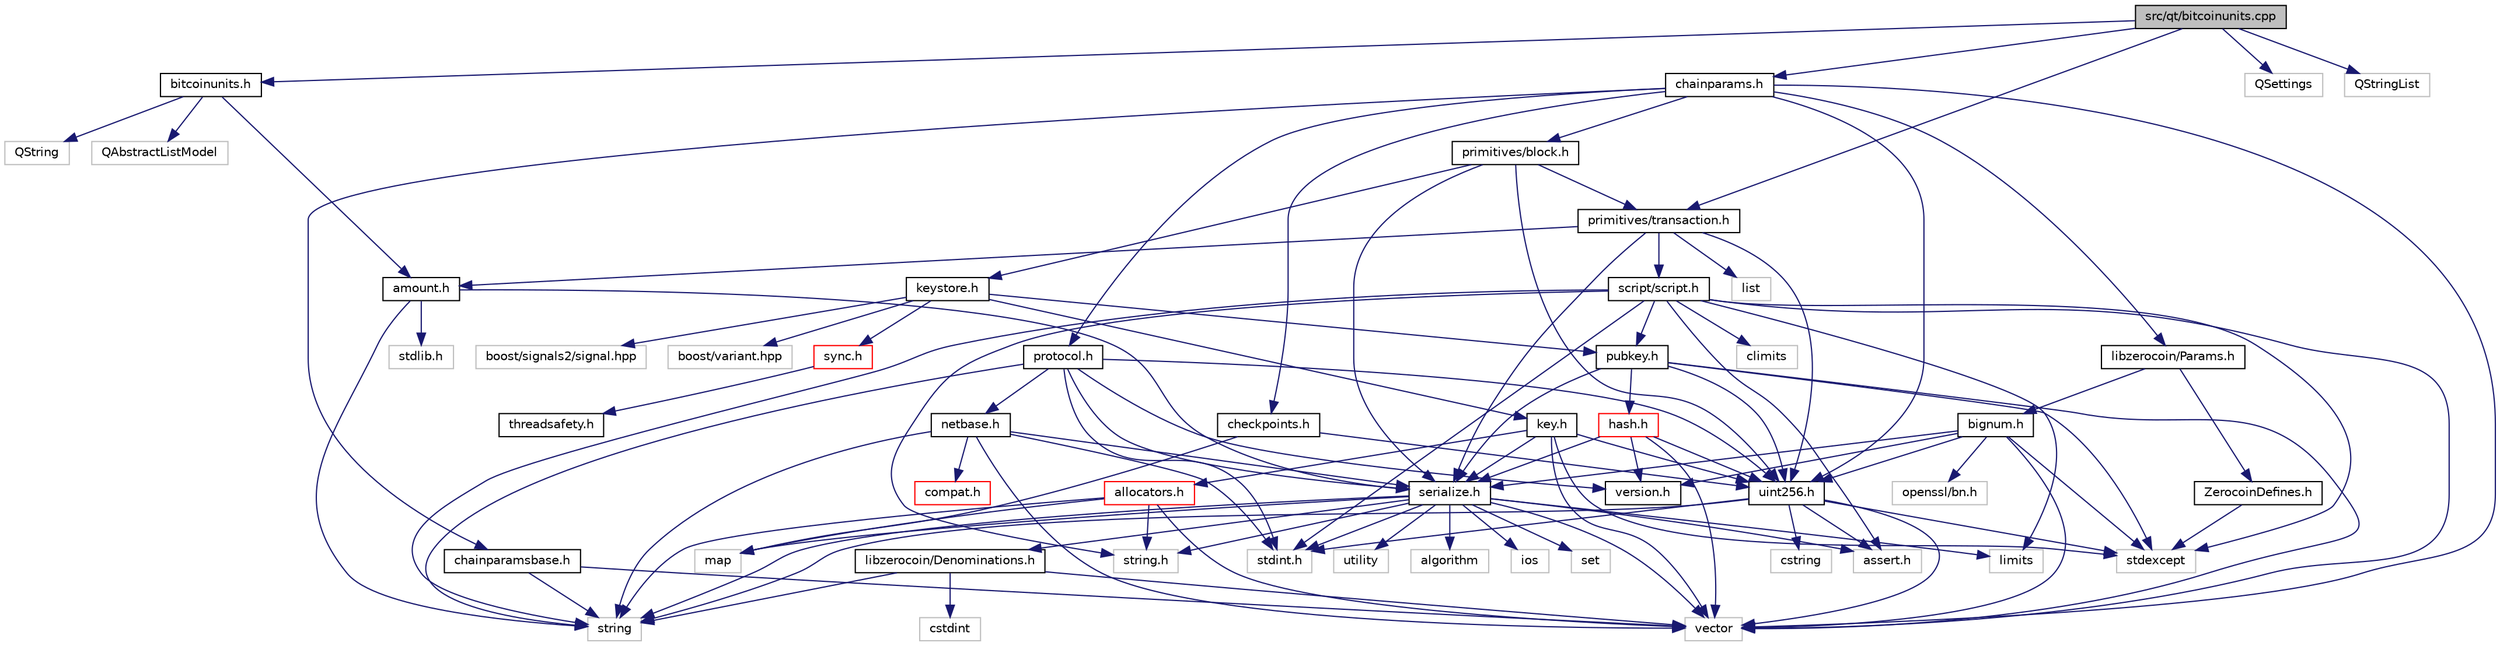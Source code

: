 digraph "src/qt/bitcoinunits.cpp"
{
  edge [fontname="Helvetica",fontsize="10",labelfontname="Helvetica",labelfontsize="10"];
  node [fontname="Helvetica",fontsize="10",shape=record];
  Node0 [label="src/qt/bitcoinunits.cpp",height=0.2,width=0.4,color="black", fillcolor="grey75", style="filled", fontcolor="black"];
  Node0 -> Node1 [color="midnightblue",fontsize="10",style="solid",fontname="Helvetica"];
  Node1 [label="bitcoinunits.h",height=0.2,width=0.4,color="black", fillcolor="white", style="filled",URL="$bitcoinunits_8h.html"];
  Node1 -> Node2 [color="midnightblue",fontsize="10",style="solid",fontname="Helvetica"];
  Node2 [label="amount.h",height=0.2,width=0.4,color="black", fillcolor="white", style="filled",URL="$amount_8h.html"];
  Node2 -> Node3 [color="midnightblue",fontsize="10",style="solid",fontname="Helvetica"];
  Node3 [label="serialize.h",height=0.2,width=0.4,color="black", fillcolor="white", style="filled",URL="$serialize_8h.html"];
  Node3 -> Node4 [color="midnightblue",fontsize="10",style="solid",fontname="Helvetica"];
  Node4 [label="algorithm",height=0.2,width=0.4,color="grey75", fillcolor="white", style="filled"];
  Node3 -> Node5 [color="midnightblue",fontsize="10",style="solid",fontname="Helvetica"];
  Node5 [label="assert.h",height=0.2,width=0.4,color="grey75", fillcolor="white", style="filled"];
  Node3 -> Node6 [color="midnightblue",fontsize="10",style="solid",fontname="Helvetica"];
  Node6 [label="ios",height=0.2,width=0.4,color="grey75", fillcolor="white", style="filled"];
  Node3 -> Node7 [color="midnightblue",fontsize="10",style="solid",fontname="Helvetica"];
  Node7 [label="limits",height=0.2,width=0.4,color="grey75", fillcolor="white", style="filled"];
  Node3 -> Node8 [color="midnightblue",fontsize="10",style="solid",fontname="Helvetica"];
  Node8 [label="map",height=0.2,width=0.4,color="grey75", fillcolor="white", style="filled"];
  Node3 -> Node9 [color="midnightblue",fontsize="10",style="solid",fontname="Helvetica"];
  Node9 [label="set",height=0.2,width=0.4,color="grey75", fillcolor="white", style="filled"];
  Node3 -> Node10 [color="midnightblue",fontsize="10",style="solid",fontname="Helvetica"];
  Node10 [label="stdint.h",height=0.2,width=0.4,color="grey75", fillcolor="white", style="filled"];
  Node3 -> Node11 [color="midnightblue",fontsize="10",style="solid",fontname="Helvetica"];
  Node11 [label="string.h",height=0.2,width=0.4,color="grey75", fillcolor="white", style="filled"];
  Node3 -> Node12 [color="midnightblue",fontsize="10",style="solid",fontname="Helvetica"];
  Node12 [label="string",height=0.2,width=0.4,color="grey75", fillcolor="white", style="filled"];
  Node3 -> Node13 [color="midnightblue",fontsize="10",style="solid",fontname="Helvetica"];
  Node13 [label="utility",height=0.2,width=0.4,color="grey75", fillcolor="white", style="filled"];
  Node3 -> Node14 [color="midnightblue",fontsize="10",style="solid",fontname="Helvetica"];
  Node14 [label="vector",height=0.2,width=0.4,color="grey75", fillcolor="white", style="filled"];
  Node3 -> Node15 [color="midnightblue",fontsize="10",style="solid",fontname="Helvetica"];
  Node15 [label="libzerocoin/Denominations.h",height=0.2,width=0.4,color="black", fillcolor="white", style="filled",URL="$_denominations_8h.html",tooltip="Denomination info for the Zerocoin library. "];
  Node15 -> Node16 [color="midnightblue",fontsize="10",style="solid",fontname="Helvetica"];
  Node16 [label="cstdint",height=0.2,width=0.4,color="grey75", fillcolor="white", style="filled"];
  Node15 -> Node12 [color="midnightblue",fontsize="10",style="solid",fontname="Helvetica"];
  Node15 -> Node14 [color="midnightblue",fontsize="10",style="solid",fontname="Helvetica"];
  Node2 -> Node17 [color="midnightblue",fontsize="10",style="solid",fontname="Helvetica"];
  Node17 [label="stdlib.h",height=0.2,width=0.4,color="grey75", fillcolor="white", style="filled"];
  Node2 -> Node12 [color="midnightblue",fontsize="10",style="solid",fontname="Helvetica"];
  Node1 -> Node18 [color="midnightblue",fontsize="10",style="solid",fontname="Helvetica"];
  Node18 [label="QAbstractListModel",height=0.2,width=0.4,color="grey75", fillcolor="white", style="filled"];
  Node1 -> Node19 [color="midnightblue",fontsize="10",style="solid",fontname="Helvetica"];
  Node19 [label="QString",height=0.2,width=0.4,color="grey75", fillcolor="white", style="filled"];
  Node0 -> Node20 [color="midnightblue",fontsize="10",style="solid",fontname="Helvetica"];
  Node20 [label="chainparams.h",height=0.2,width=0.4,color="black", fillcolor="white", style="filled",URL="$chainparams_8h.html"];
  Node20 -> Node21 [color="midnightblue",fontsize="10",style="solid",fontname="Helvetica"];
  Node21 [label="chainparamsbase.h",height=0.2,width=0.4,color="black", fillcolor="white", style="filled",URL="$chainparamsbase_8h.html"];
  Node21 -> Node12 [color="midnightblue",fontsize="10",style="solid",fontname="Helvetica"];
  Node21 -> Node14 [color="midnightblue",fontsize="10",style="solid",fontname="Helvetica"];
  Node20 -> Node22 [color="midnightblue",fontsize="10",style="solid",fontname="Helvetica"];
  Node22 [label="checkpoints.h",height=0.2,width=0.4,color="black", fillcolor="white", style="filled",URL="$checkpoints_8h.html"];
  Node22 -> Node23 [color="midnightblue",fontsize="10",style="solid",fontname="Helvetica"];
  Node23 [label="uint256.h",height=0.2,width=0.4,color="black", fillcolor="white", style="filled",URL="$uint256_8h.html"];
  Node23 -> Node5 [color="midnightblue",fontsize="10",style="solid",fontname="Helvetica"];
  Node23 -> Node24 [color="midnightblue",fontsize="10",style="solid",fontname="Helvetica"];
  Node24 [label="cstring",height=0.2,width=0.4,color="grey75", fillcolor="white", style="filled"];
  Node23 -> Node25 [color="midnightblue",fontsize="10",style="solid",fontname="Helvetica"];
  Node25 [label="stdexcept",height=0.2,width=0.4,color="grey75", fillcolor="white", style="filled"];
  Node23 -> Node10 [color="midnightblue",fontsize="10",style="solid",fontname="Helvetica"];
  Node23 -> Node12 [color="midnightblue",fontsize="10",style="solid",fontname="Helvetica"];
  Node23 -> Node14 [color="midnightblue",fontsize="10",style="solid",fontname="Helvetica"];
  Node22 -> Node8 [color="midnightblue",fontsize="10",style="solid",fontname="Helvetica"];
  Node20 -> Node26 [color="midnightblue",fontsize="10",style="solid",fontname="Helvetica"];
  Node26 [label="primitives/block.h",height=0.2,width=0.4,color="black", fillcolor="white", style="filled",URL="$block_8h.html"];
  Node26 -> Node27 [color="midnightblue",fontsize="10",style="solid",fontname="Helvetica"];
  Node27 [label="primitives/transaction.h",height=0.2,width=0.4,color="black", fillcolor="white", style="filled",URL="$transaction_8h.html"];
  Node27 -> Node2 [color="midnightblue",fontsize="10",style="solid",fontname="Helvetica"];
  Node27 -> Node28 [color="midnightblue",fontsize="10",style="solid",fontname="Helvetica"];
  Node28 [label="script/script.h",height=0.2,width=0.4,color="black", fillcolor="white", style="filled",URL="$script_8h.html"];
  Node28 -> Node5 [color="midnightblue",fontsize="10",style="solid",fontname="Helvetica"];
  Node28 -> Node29 [color="midnightblue",fontsize="10",style="solid",fontname="Helvetica"];
  Node29 [label="climits",height=0.2,width=0.4,color="grey75", fillcolor="white", style="filled"];
  Node28 -> Node7 [color="midnightblue",fontsize="10",style="solid",fontname="Helvetica"];
  Node28 -> Node30 [color="midnightblue",fontsize="10",style="solid",fontname="Helvetica"];
  Node30 [label="pubkey.h",height=0.2,width=0.4,color="black", fillcolor="white", style="filled",URL="$pubkey_8h.html"];
  Node30 -> Node31 [color="midnightblue",fontsize="10",style="solid",fontname="Helvetica"];
  Node31 [label="hash.h",height=0.2,width=0.4,color="red", fillcolor="white", style="filled",URL="$hash_8h.html"];
  Node31 -> Node3 [color="midnightblue",fontsize="10",style="solid",fontname="Helvetica"];
  Node31 -> Node23 [color="midnightblue",fontsize="10",style="solid",fontname="Helvetica"];
  Node31 -> Node34 [color="midnightblue",fontsize="10",style="solid",fontname="Helvetica"];
  Node34 [label="version.h",height=0.2,width=0.4,color="black", fillcolor="white", style="filled",URL="$version_8h.html"];
  Node31 -> Node14 [color="midnightblue",fontsize="10",style="solid",fontname="Helvetica"];
  Node30 -> Node3 [color="midnightblue",fontsize="10",style="solid",fontname="Helvetica"];
  Node30 -> Node23 [color="midnightblue",fontsize="10",style="solid",fontname="Helvetica"];
  Node30 -> Node25 [color="midnightblue",fontsize="10",style="solid",fontname="Helvetica"];
  Node30 -> Node14 [color="midnightblue",fontsize="10",style="solid",fontname="Helvetica"];
  Node28 -> Node25 [color="midnightblue",fontsize="10",style="solid",fontname="Helvetica"];
  Node28 -> Node10 [color="midnightblue",fontsize="10",style="solid",fontname="Helvetica"];
  Node28 -> Node11 [color="midnightblue",fontsize="10",style="solid",fontname="Helvetica"];
  Node28 -> Node12 [color="midnightblue",fontsize="10",style="solid",fontname="Helvetica"];
  Node28 -> Node14 [color="midnightblue",fontsize="10",style="solid",fontname="Helvetica"];
  Node27 -> Node3 [color="midnightblue",fontsize="10",style="solid",fontname="Helvetica"];
  Node27 -> Node23 [color="midnightblue",fontsize="10",style="solid",fontname="Helvetica"];
  Node27 -> Node47 [color="midnightblue",fontsize="10",style="solid",fontname="Helvetica"];
  Node47 [label="list",height=0.2,width=0.4,color="grey75", fillcolor="white", style="filled"];
  Node26 -> Node48 [color="midnightblue",fontsize="10",style="solid",fontname="Helvetica"];
  Node48 [label="keystore.h",height=0.2,width=0.4,color="black", fillcolor="white", style="filled",URL="$keystore_8h.html"];
  Node48 -> Node49 [color="midnightblue",fontsize="10",style="solid",fontname="Helvetica"];
  Node49 [label="key.h",height=0.2,width=0.4,color="black", fillcolor="white", style="filled",URL="$key_8h.html"];
  Node49 -> Node50 [color="midnightblue",fontsize="10",style="solid",fontname="Helvetica"];
  Node50 [label="allocators.h",height=0.2,width=0.4,color="red", fillcolor="white", style="filled",URL="$allocators_8h.html"];
  Node50 -> Node8 [color="midnightblue",fontsize="10",style="solid",fontname="Helvetica"];
  Node50 -> Node11 [color="midnightblue",fontsize="10",style="solid",fontname="Helvetica"];
  Node50 -> Node12 [color="midnightblue",fontsize="10",style="solid",fontname="Helvetica"];
  Node50 -> Node14 [color="midnightblue",fontsize="10",style="solid",fontname="Helvetica"];
  Node49 -> Node3 [color="midnightblue",fontsize="10",style="solid",fontname="Helvetica"];
  Node49 -> Node23 [color="midnightblue",fontsize="10",style="solid",fontname="Helvetica"];
  Node49 -> Node25 [color="midnightblue",fontsize="10",style="solid",fontname="Helvetica"];
  Node49 -> Node14 [color="midnightblue",fontsize="10",style="solid",fontname="Helvetica"];
  Node48 -> Node30 [color="midnightblue",fontsize="10",style="solid",fontname="Helvetica"];
  Node48 -> Node54 [color="midnightblue",fontsize="10",style="solid",fontname="Helvetica"];
  Node54 [label="sync.h",height=0.2,width=0.4,color="red", fillcolor="white", style="filled",URL="$sync_8h.html"];
  Node54 -> Node55 [color="midnightblue",fontsize="10",style="solid",fontname="Helvetica"];
  Node55 [label="threadsafety.h",height=0.2,width=0.4,color="black", fillcolor="white", style="filled",URL="$threadsafety_8h.html"];
  Node48 -> Node59 [color="midnightblue",fontsize="10",style="solid",fontname="Helvetica"];
  Node59 [label="boost/signals2/signal.hpp",height=0.2,width=0.4,color="grey75", fillcolor="white", style="filled"];
  Node48 -> Node60 [color="midnightblue",fontsize="10",style="solid",fontname="Helvetica"];
  Node60 [label="boost/variant.hpp",height=0.2,width=0.4,color="grey75", fillcolor="white", style="filled"];
  Node26 -> Node3 [color="midnightblue",fontsize="10",style="solid",fontname="Helvetica"];
  Node26 -> Node23 [color="midnightblue",fontsize="10",style="solid",fontname="Helvetica"];
  Node20 -> Node61 [color="midnightblue",fontsize="10",style="solid",fontname="Helvetica"];
  Node61 [label="protocol.h",height=0.2,width=0.4,color="black", fillcolor="white", style="filled",URL="$protocol_8h.html"];
  Node61 -> Node62 [color="midnightblue",fontsize="10",style="solid",fontname="Helvetica"];
  Node62 [label="netbase.h",height=0.2,width=0.4,color="black", fillcolor="white", style="filled",URL="$netbase_8h.html"];
  Node62 -> Node63 [color="midnightblue",fontsize="10",style="solid",fontname="Helvetica"];
  Node63 [label="compat.h",height=0.2,width=0.4,color="red", fillcolor="white", style="filled",URL="$compat_8h.html"];
  Node62 -> Node3 [color="midnightblue",fontsize="10",style="solid",fontname="Helvetica"];
  Node62 -> Node10 [color="midnightblue",fontsize="10",style="solid",fontname="Helvetica"];
  Node62 -> Node12 [color="midnightblue",fontsize="10",style="solid",fontname="Helvetica"];
  Node62 -> Node14 [color="midnightblue",fontsize="10",style="solid",fontname="Helvetica"];
  Node61 -> Node3 [color="midnightblue",fontsize="10",style="solid",fontname="Helvetica"];
  Node61 -> Node23 [color="midnightblue",fontsize="10",style="solid",fontname="Helvetica"];
  Node61 -> Node34 [color="midnightblue",fontsize="10",style="solid",fontname="Helvetica"];
  Node61 -> Node10 [color="midnightblue",fontsize="10",style="solid",fontname="Helvetica"];
  Node61 -> Node12 [color="midnightblue",fontsize="10",style="solid",fontname="Helvetica"];
  Node20 -> Node23 [color="midnightblue",fontsize="10",style="solid",fontname="Helvetica"];
  Node20 -> Node75 [color="midnightblue",fontsize="10",style="solid",fontname="Helvetica"];
  Node75 [label="libzerocoin/Params.h",height=0.2,width=0.4,color="black", fillcolor="white", style="filled",URL="$_params_8h.html",tooltip="Parameter classes for Zerocoin. "];
  Node75 -> Node76 [color="midnightblue",fontsize="10",style="solid",fontname="Helvetica"];
  Node76 [label="bignum.h",height=0.2,width=0.4,color="black", fillcolor="white", style="filled",URL="$bignum_8h.html"];
  Node76 -> Node25 [color="midnightblue",fontsize="10",style="solid",fontname="Helvetica"];
  Node76 -> Node14 [color="midnightblue",fontsize="10",style="solid",fontname="Helvetica"];
  Node76 -> Node77 [color="midnightblue",fontsize="10",style="solid",fontname="Helvetica"];
  Node77 [label="openssl/bn.h",height=0.2,width=0.4,color="grey75", fillcolor="white", style="filled"];
  Node76 -> Node3 [color="midnightblue",fontsize="10",style="solid",fontname="Helvetica"];
  Node76 -> Node23 [color="midnightblue",fontsize="10",style="solid",fontname="Helvetica"];
  Node76 -> Node34 [color="midnightblue",fontsize="10",style="solid",fontname="Helvetica"];
  Node75 -> Node78 [color="midnightblue",fontsize="10",style="solid",fontname="Helvetica"];
  Node78 [label="ZerocoinDefines.h",height=0.2,width=0.4,color="black", fillcolor="white", style="filled",URL="$_zerocoin_defines_8h.html"];
  Node78 -> Node25 [color="midnightblue",fontsize="10",style="solid",fontname="Helvetica"];
  Node20 -> Node14 [color="midnightblue",fontsize="10",style="solid",fontname="Helvetica"];
  Node0 -> Node27 [color="midnightblue",fontsize="10",style="solid",fontname="Helvetica"];
  Node0 -> Node79 [color="midnightblue",fontsize="10",style="solid",fontname="Helvetica"];
  Node79 [label="QSettings",height=0.2,width=0.4,color="grey75", fillcolor="white", style="filled"];
  Node0 -> Node80 [color="midnightblue",fontsize="10",style="solid",fontname="Helvetica"];
  Node80 [label="QStringList",height=0.2,width=0.4,color="grey75", fillcolor="white", style="filled"];
}
